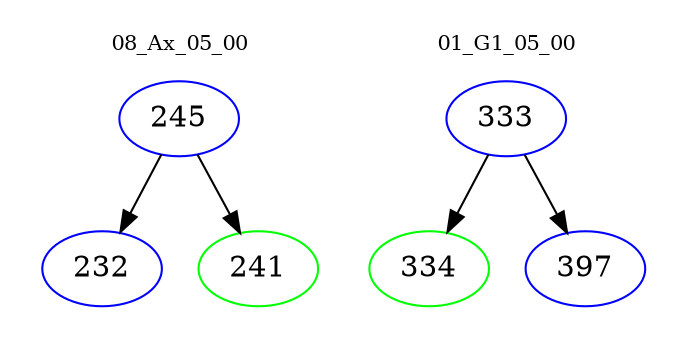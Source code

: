 digraph{
subgraph cluster_0 {
color = white
label = "08_Ax_05_00";
fontsize=10;
T0_245 [label="245", color="blue"]
T0_245 -> T0_232 [color="black"]
T0_232 [label="232", color="blue"]
T0_245 -> T0_241 [color="black"]
T0_241 [label="241", color="green"]
}
subgraph cluster_1 {
color = white
label = "01_G1_05_00";
fontsize=10;
T1_333 [label="333", color="blue"]
T1_333 -> T1_334 [color="black"]
T1_334 [label="334", color="green"]
T1_333 -> T1_397 [color="black"]
T1_397 [label="397", color="blue"]
}
}
